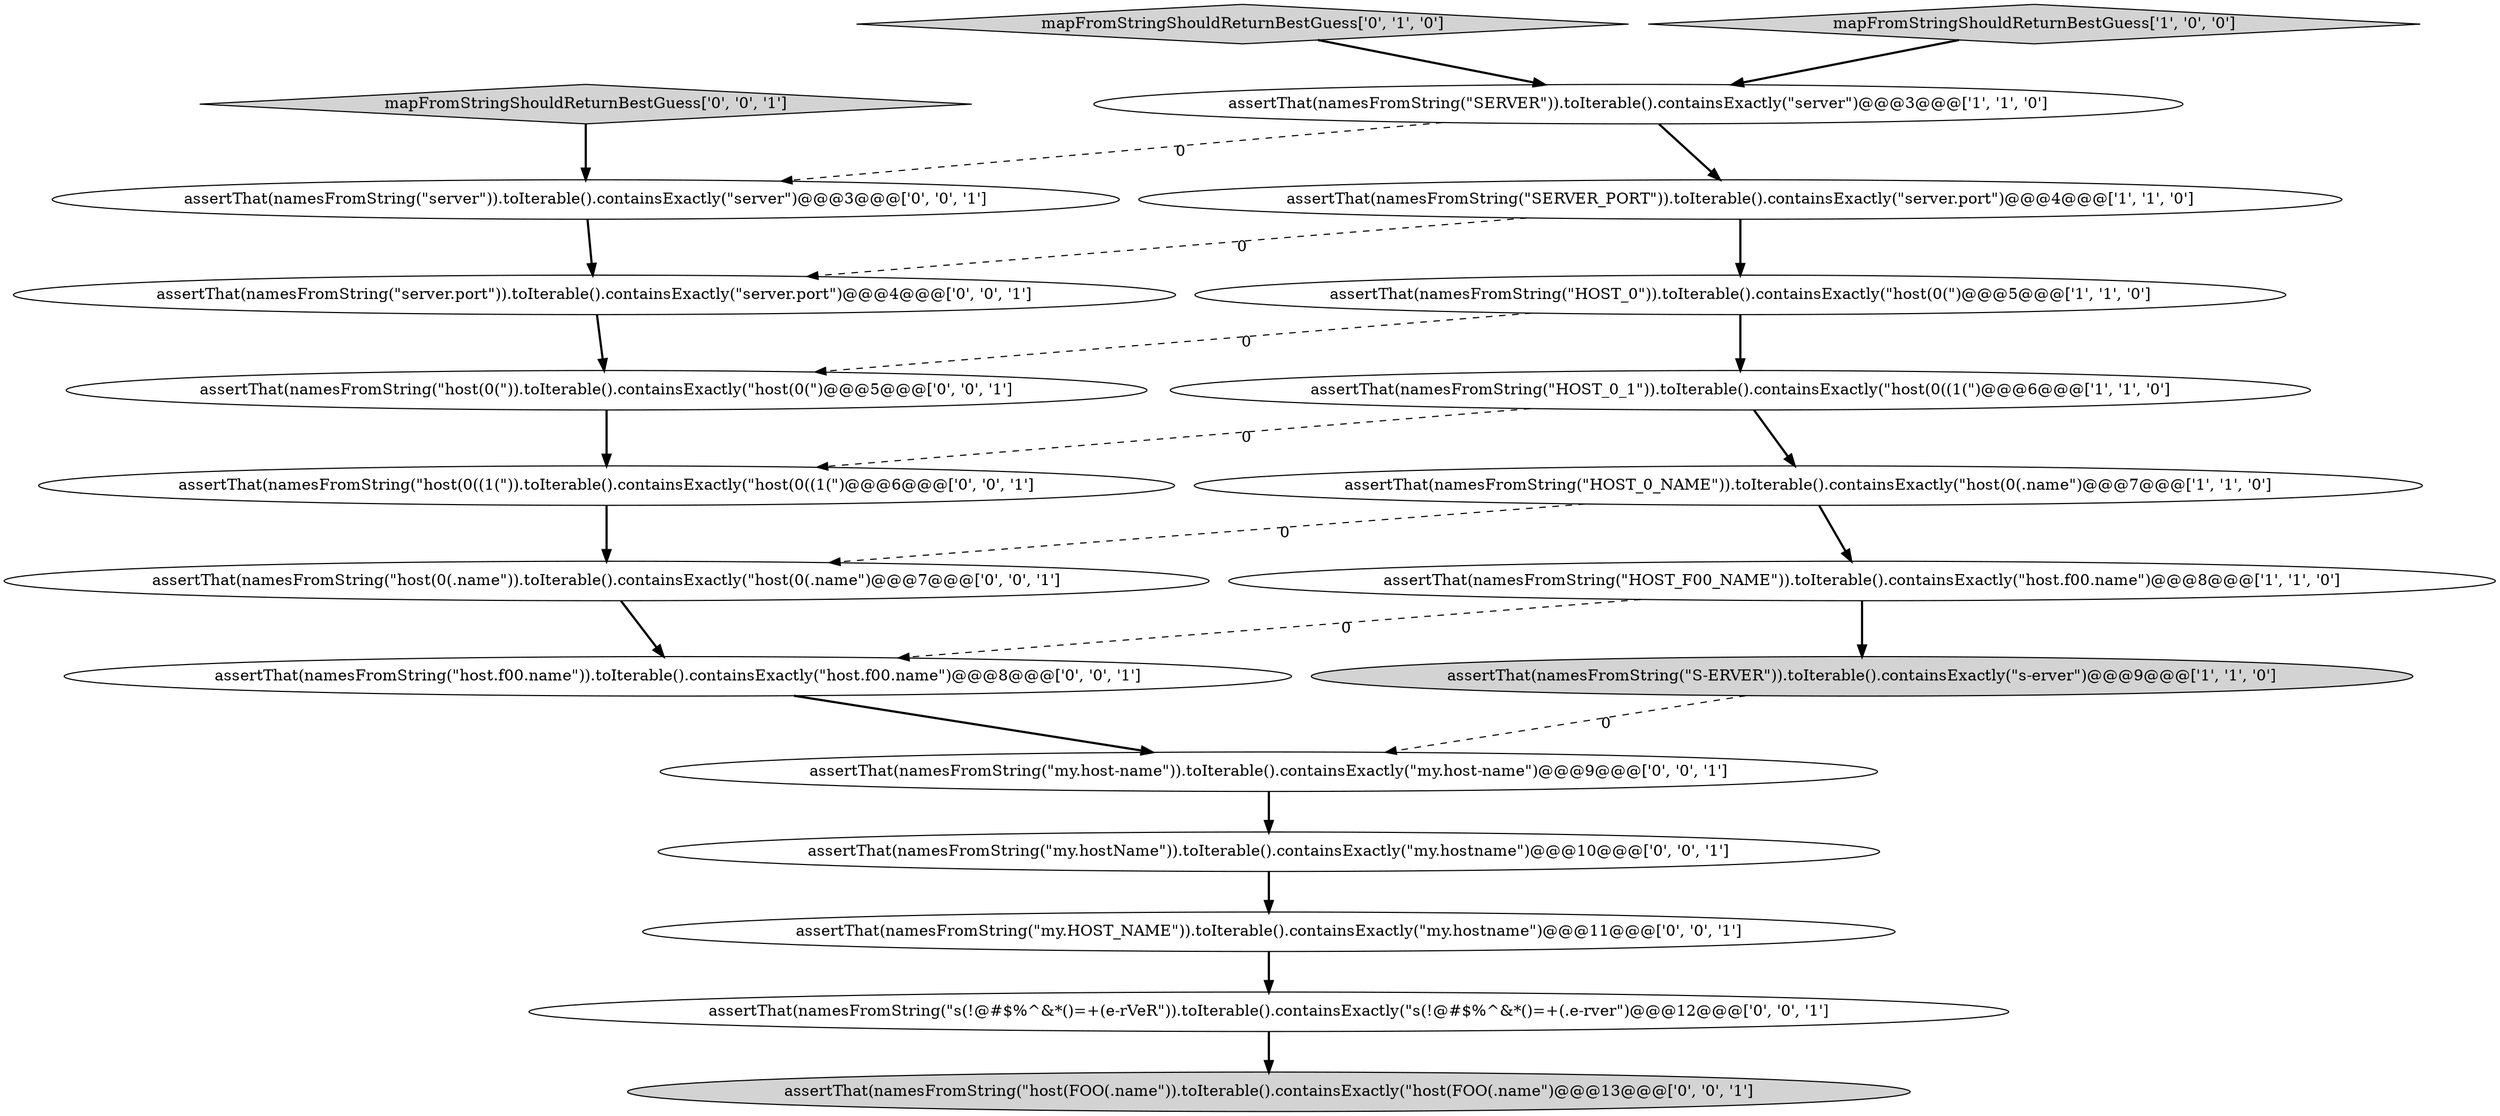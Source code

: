 digraph {
5 [style = filled, label = "assertThat(namesFromString(\"SERVER_PORT\")).toIterable().containsExactly(\"server.port\")@@@4@@@['1', '1', '0']", fillcolor = white, shape = ellipse image = "AAA0AAABBB1BBB"];
16 [style = filled, label = "assertThat(namesFromString(\"server.port\")).toIterable().containsExactly(\"server.port\")@@@4@@@['0', '0', '1']", fillcolor = white, shape = ellipse image = "AAA0AAABBB3BBB"];
10 [style = filled, label = "mapFromStringShouldReturnBestGuess['0', '0', '1']", fillcolor = lightgray, shape = diamond image = "AAA0AAABBB3BBB"];
0 [style = filled, label = "assertThat(namesFromString(\"HOST_0_1\")).toIterable().containsExactly(\"host(0((1(\")@@@6@@@['1', '1', '0']", fillcolor = white, shape = ellipse image = "AAA0AAABBB1BBB"];
14 [style = filled, label = "assertThat(namesFromString(\"host(0((1(\")).toIterable().containsExactly(\"host(0((1(\")@@@6@@@['0', '0', '1']", fillcolor = white, shape = ellipse image = "AAA0AAABBB3BBB"];
1 [style = filled, label = "assertThat(namesFromString(\"SERVER\")).toIterable().containsExactly(\"server\")@@@3@@@['1', '1', '0']", fillcolor = white, shape = ellipse image = "AAA0AAABBB1BBB"];
20 [style = filled, label = "assertThat(namesFromString(\"host.f00.name\")).toIterable().containsExactly(\"host.f00.name\")@@@8@@@['0', '0', '1']", fillcolor = white, shape = ellipse image = "AAA0AAABBB3BBB"];
17 [style = filled, label = "assertThat(namesFromString(\"host(0(.name\")).toIterable().containsExactly(\"host(0(.name\")@@@7@@@['0', '0', '1']", fillcolor = white, shape = ellipse image = "AAA0AAABBB3BBB"];
3 [style = filled, label = "assertThat(namesFromString(\"HOST_F00_NAME\")).toIterable().containsExactly(\"host.f00.name\")@@@8@@@['1', '1', '0']", fillcolor = white, shape = ellipse image = "AAA0AAABBB1BBB"];
19 [style = filled, label = "assertThat(namesFromString(\"my.hostName\")).toIterable().containsExactly(\"my.hostname\")@@@10@@@['0', '0', '1']", fillcolor = white, shape = ellipse image = "AAA0AAABBB3BBB"];
9 [style = filled, label = "assertThat(namesFromString(\"s(!@#$%^&*()=+(e-rVeR\")).toIterable().containsExactly(\"s(!@#$%^&*()=+(.e-rver\")@@@12@@@['0', '0', '1']", fillcolor = white, shape = ellipse image = "AAA0AAABBB3BBB"];
6 [style = filled, label = "assertThat(namesFromString(\"S-ERVER\")).toIterable().containsExactly(\"s-erver\")@@@9@@@['1', '1', '0']", fillcolor = lightgray, shape = ellipse image = "AAA0AAABBB1BBB"];
8 [style = filled, label = "mapFromStringShouldReturnBestGuess['0', '1', '0']", fillcolor = lightgray, shape = diamond image = "AAA0AAABBB2BBB"];
12 [style = filled, label = "assertThat(namesFromString(\"host(0(\")).toIterable().containsExactly(\"host(0(\")@@@5@@@['0', '0', '1']", fillcolor = white, shape = ellipse image = "AAA0AAABBB3BBB"];
7 [style = filled, label = "mapFromStringShouldReturnBestGuess['1', '0', '0']", fillcolor = lightgray, shape = diamond image = "AAA0AAABBB1BBB"];
15 [style = filled, label = "assertThat(namesFromString(\"server\")).toIterable().containsExactly(\"server\")@@@3@@@['0', '0', '1']", fillcolor = white, shape = ellipse image = "AAA0AAABBB3BBB"];
13 [style = filled, label = "assertThat(namesFromString(\"my.HOST_NAME\")).toIterable().containsExactly(\"my.hostname\")@@@11@@@['0', '0', '1']", fillcolor = white, shape = ellipse image = "AAA0AAABBB3BBB"];
2 [style = filled, label = "assertThat(namesFromString(\"HOST_0\")).toIterable().containsExactly(\"host(0(\")@@@5@@@['1', '1', '0']", fillcolor = white, shape = ellipse image = "AAA0AAABBB1BBB"];
18 [style = filled, label = "assertThat(namesFromString(\"my.host-name\")).toIterable().containsExactly(\"my.host-name\")@@@9@@@['0', '0', '1']", fillcolor = white, shape = ellipse image = "AAA0AAABBB3BBB"];
11 [style = filled, label = "assertThat(namesFromString(\"host(FOO(.name\")).toIterable().containsExactly(\"host(FOO(.name\")@@@13@@@['0', '0', '1']", fillcolor = lightgray, shape = ellipse image = "AAA0AAABBB3BBB"];
4 [style = filled, label = "assertThat(namesFromString(\"HOST_0_NAME\")).toIterable().containsExactly(\"host(0(.name\")@@@7@@@['1', '1', '0']", fillcolor = white, shape = ellipse image = "AAA0AAABBB1BBB"];
1->5 [style = bold, label=""];
4->3 [style = bold, label=""];
7->1 [style = bold, label=""];
10->15 [style = bold, label=""];
9->11 [style = bold, label=""];
4->17 [style = dashed, label="0"];
1->15 [style = dashed, label="0"];
18->19 [style = bold, label=""];
3->6 [style = bold, label=""];
14->17 [style = bold, label=""];
15->16 [style = bold, label=""];
6->18 [style = dashed, label="0"];
5->16 [style = dashed, label="0"];
20->18 [style = bold, label=""];
8->1 [style = bold, label=""];
0->14 [style = dashed, label="0"];
2->12 [style = dashed, label="0"];
5->2 [style = bold, label=""];
2->0 [style = bold, label=""];
19->13 [style = bold, label=""];
0->4 [style = bold, label=""];
3->20 [style = dashed, label="0"];
12->14 [style = bold, label=""];
13->9 [style = bold, label=""];
16->12 [style = bold, label=""];
17->20 [style = bold, label=""];
}
